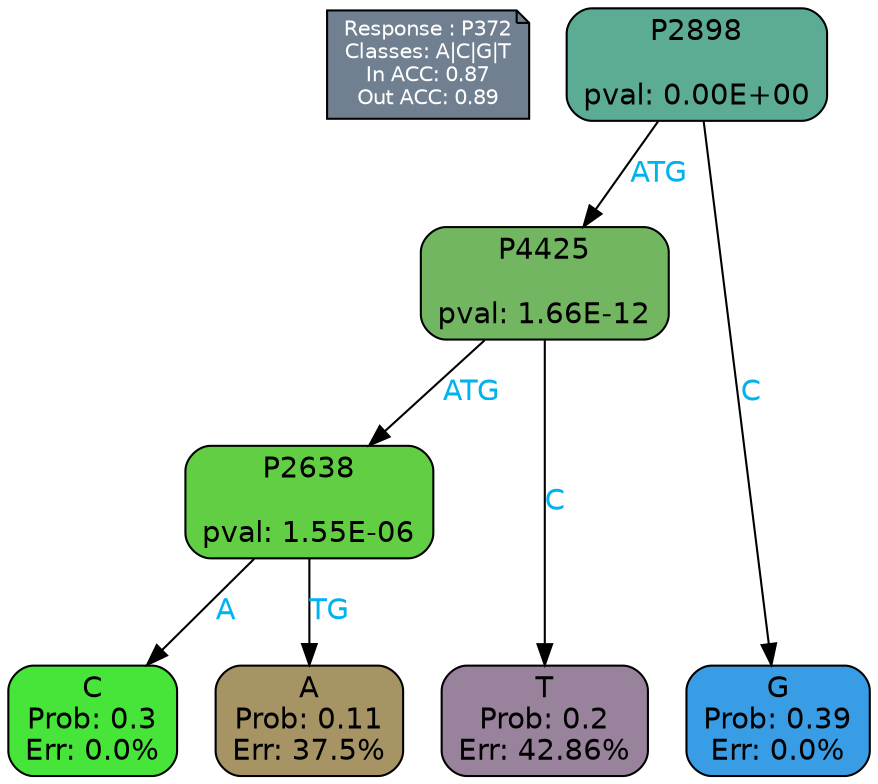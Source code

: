 digraph Tree {
node [shape=box, style="filled, rounded", color="black", fontname=helvetica] ;
graph [ranksep=equally, splines=polylines, bgcolor=transparent, dpi=600] ;
edge [fontname=helvetica] ;
LEGEND [label="Response : P372
Classes: A|C|G|T
In ACC: 0.87
Out ACC: 0.89
",shape=note,align=left,style=filled,fillcolor="slategray",fontcolor="white",fontsize=10];1 [label="P2898

pval: 0.00E+00", fillcolor="#5cac95"] ;
2 [label="P4425

pval: 1.66E-12", fillcolor="#73b661"] ;
3 [label="P2638

pval: 1.55E-06", fillcolor="#61ce44"] ;
4 [label="C
Prob: 0.3
Err: 0.0%", fillcolor="#47e539"] ;
5 [label="A
Prob: 0.11
Err: 37.5%", fillcolor="#a69464"] ;
6 [label="T
Prob: 0.2
Err: 42.86%", fillcolor="#99829b"] ;
7 [label="G
Prob: 0.39
Err: 0.0%", fillcolor="#399de5"] ;
1 -> 2 [label="ATG",fontcolor=deepskyblue2] ;
1 -> 7 [label="C",fontcolor=deepskyblue2] ;
2 -> 3 [label="ATG",fontcolor=deepskyblue2] ;
2 -> 6 [label="C",fontcolor=deepskyblue2] ;
3 -> 4 [label="A",fontcolor=deepskyblue2] ;
3 -> 5 [label="TG",fontcolor=deepskyblue2] ;
{rank = same; 4;5;6;7;}{rank = same; LEGEND;1;}}